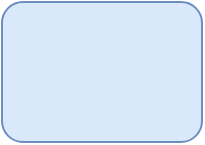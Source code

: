 <mxfile version="10.3.5" type="github"><diagram id="t_L-3ol7ITwtq6MJ0tXl" name="第 1 页"><mxGraphModel dx="918" dy="599" grid="1" gridSize="10" guides="1" tooltips="1" connect="1" arrows="1" fold="1" page="1" pageScale="1" pageWidth="827" pageHeight="1169" math="0" shadow="0"><root><mxCell id="0"/><mxCell id="1" parent="0"/><mxCell id="rrMDuqjvP2g1yIy5uZ6N-1" value="" style="rounded=1;whiteSpace=wrap;html=1;fillColor=#dae8fc;strokeColor=#6c8ebf;" vertex="1" parent="1"><mxGeometry x="70" y="130" width="100" height="70" as="geometry"/></mxCell></root></mxGraphModel></diagram></mxfile>